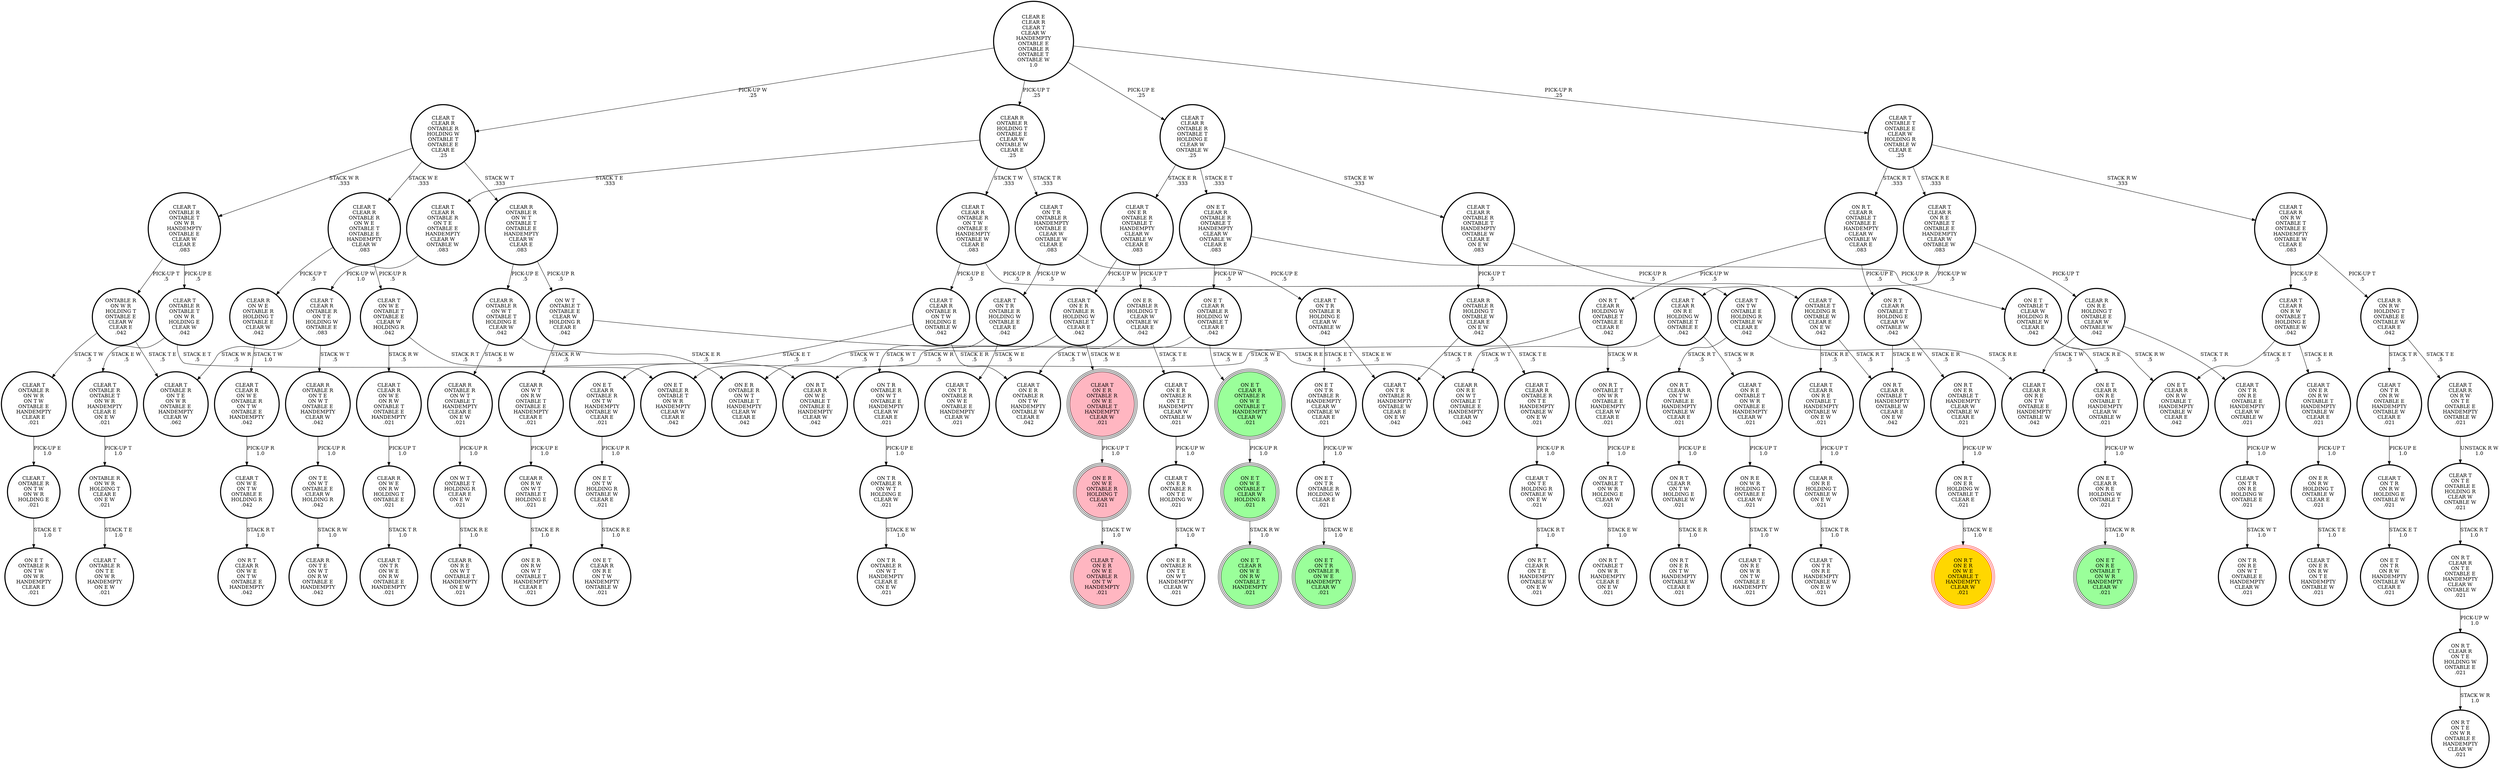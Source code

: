 digraph {
"CLEAR R\nON R E\nHOLDING T\nONTABLE E\nCLEAR W\nONTABLE W\n.042\n" -> "CLEAR T\nCLEAR R\nON R E\nON T W\nONTABLE E\nHANDEMPTY\nONTABLE W\n.042\n"[label="STACK T W\n.5\n"];
"CLEAR R\nON R E\nHOLDING T\nONTABLE E\nCLEAR W\nONTABLE W\n.042\n" -> "CLEAR T\nON T R\nON R E\nONTABLE E\nHANDEMPTY\nCLEAR W\nONTABLE W\n.021\n"[label="STACK T R\n.5\n"];
"ONTABLE R\nON W R\nHOLDING T\nCLEAR E\nON E W\n.021\n" -> "CLEAR T\nONTABLE R\nON T E\nON W R\nHANDEMPTY\nON E W\n.021\n"[label="STACK T E\n1.0\n"];
"ON E T\nON W E\nONTABLE T\nCLEAR W\nHOLDING R\n.021\n" -> "ON E T\nCLEAR R\nON W E\nON R W\nONTABLE T\nHANDEMPTY\n.021\n"[label="STACK R W\n1.0\n"];
"CLEAR T\nON E R\nON R W\nONTABLE T\nHANDEMPTY\nONTABLE W\nCLEAR E\n.021\n" -> "ON E R\nON R W\nHOLDING T\nONTABLE W\nCLEAR E\n.021\n"[label="PICK-UP T\n1.0\n"];
"ON R T\nCLEAR R\nON T W\nHOLDING E\nONTABLE W\n.021\n" -> "ON R T\nON E R\nON T W\nHANDEMPTY\nONTABLE W\nCLEAR E\n.021\n"[label="STACK E R\n1.0\n"];
"CLEAR T\nONTABLE R\nON T W\nON W R\nHOLDING E\n.021\n" -> "ON E T\nONTABLE R\nON T W\nON W R\nHANDEMPTY\nCLEAR E\n.021\n"[label="STACK E T\n1.0\n"];
"CLEAR T\nCLEAR R\nONTABLE R\nHOLDING W\nONTABLE T\nONTABLE E\nCLEAR E\n.25\n" -> "CLEAR R\nONTABLE R\nON W T\nONTABLE T\nONTABLE E\nHANDEMPTY\nCLEAR W\nCLEAR E\n.083\n"[label="STACK W T\n.333\n"];
"CLEAR T\nCLEAR R\nONTABLE R\nHOLDING W\nONTABLE T\nONTABLE E\nCLEAR E\n.25\n" -> "CLEAR T\nONTABLE R\nONTABLE T\nON W R\nHANDEMPTY\nONTABLE E\nCLEAR W\nCLEAR E\n.083\n"[label="STACK W R\n.333\n"];
"CLEAR T\nCLEAR R\nONTABLE R\nHOLDING W\nONTABLE T\nONTABLE E\nCLEAR E\n.25\n" -> "CLEAR T\nCLEAR R\nONTABLE R\nON W E\nONTABLE T\nONTABLE E\nHANDEMPTY\nCLEAR W\n.083\n"[label="STACK W E\n.333\n"];
"ON R T\nONTABLE T\nON W R\nONTABLE E\nHANDEMPTY\nCLEAR W\nCLEAR E\n.021\n" -> "ON R T\nONTABLE T\nON W R\nHOLDING E\nCLEAR W\n.021\n"[label="PICK-UP E\n1.0\n"];
"CLEAR T\nCLEAR R\nONTABLE R\nON T W\nONTABLE E\nHANDEMPTY\nONTABLE W\nCLEAR E\n.083\n" -> "CLEAR T\nON T W\nONTABLE E\nHOLDING R\nONTABLE W\nCLEAR E\n.042\n"[label="PICK-UP R\n.5\n"];
"CLEAR T\nCLEAR R\nONTABLE R\nON T W\nONTABLE E\nHANDEMPTY\nONTABLE W\nCLEAR E\n.083\n" -> "CLEAR T\nCLEAR R\nONTABLE R\nON T W\nHOLDING E\nONTABLE W\n.042\n"[label="PICK-UP E\n.5\n"];
"CLEAR T\nON E R\nONTABLE R\nON T E\nHANDEMPTY\nCLEAR W\nONTABLE W\n.021\n" -> "CLEAR T\nON E R\nONTABLE R\nON T E\nHOLDING W\n.021\n"[label="PICK-UP W\n1.0\n"];
"ON E T\nON T R\nONTABLE R\nHANDEMPTY\nCLEAR W\nONTABLE W\nCLEAR E\n.021\n" -> "ON E T\nON T R\nONTABLE R\nHOLDING W\nCLEAR E\n.021\n"[label="PICK-UP W\n1.0\n"];
"ON R E\nON W R\nHOLDING T\nONTABLE E\nCLEAR W\n.021\n" -> "CLEAR T\nON R E\nON W R\nON T W\nONTABLE E\nHANDEMPTY\n.021\n"[label="STACK T W\n1.0\n"];
"ON R T\nONTABLE T\nON W R\nHOLDING E\nCLEAR W\n.021\n" -> "ON R T\nONTABLE T\nON W R\nHANDEMPTY\nCLEAR E\nON E W\n.021\n"[label="STACK E W\n1.0\n"];
"ON R T\nCLEAR R\nONTABLE T\nONTABLE E\nHANDEMPTY\nCLEAR W\nONTABLE W\nCLEAR E\n.083\n" -> "ON R T\nCLEAR R\nONTABLE T\nHOLDING E\nCLEAR W\nONTABLE W\n.042\n"[label="PICK-UP E\n.5\n"];
"ON R T\nCLEAR R\nONTABLE T\nONTABLE E\nHANDEMPTY\nCLEAR W\nONTABLE W\nCLEAR E\n.083\n" -> "ON R T\nCLEAR R\nHOLDING W\nONTABLE T\nONTABLE E\nCLEAR E\n.042\n"[label="PICK-UP W\n.5\n"];
"ON R T\nCLEAR R\nON T W\nONTABLE E\nHANDEMPTY\nONTABLE W\nCLEAR E\n.021\n" -> "ON R T\nCLEAR R\nON T W\nHOLDING E\nONTABLE W\n.021\n"[label="PICK-UP E\n1.0\n"];
"ON R T\nCLEAR R\nONTABLE T\nHOLDING E\nCLEAR W\nONTABLE W\n.042\n" -> "ON R T\nON E R\nONTABLE T\nHANDEMPTY\nCLEAR W\nONTABLE W\nCLEAR E\n.021\n"[label="STACK E R\n.5\n"];
"ON R T\nCLEAR R\nONTABLE T\nHOLDING E\nCLEAR W\nONTABLE W\n.042\n" -> "ON R T\nCLEAR R\nONTABLE T\nHANDEMPTY\nONTABLE W\nCLEAR E\nON E W\n.042\n"[label="STACK E W\n.5\n"];
"ON T R\nONTABLE R\nON W T\nHOLDING E\nCLEAR W\n.021\n" -> "ON T R\nONTABLE R\nON W T\nHANDEMPTY\nCLEAR E\nON E W\n.021\n"[label="STACK E W\n1.0\n"];
"ON E T\nCLEAR R\nONTABLE R\nONTABLE T\nHANDEMPTY\nCLEAR W\nONTABLE W\nCLEAR E\n.083\n" -> "ON E T\nCLEAR R\nONTABLE R\nHOLDING W\nONTABLE T\nCLEAR E\n.042\n"[label="PICK-UP W\n.5\n"];
"ON E T\nCLEAR R\nONTABLE R\nONTABLE T\nHANDEMPTY\nCLEAR W\nONTABLE W\nCLEAR E\n.083\n" -> "ON E T\nONTABLE T\nCLEAR W\nHOLDING R\nONTABLE W\nCLEAR E\n.042\n"[label="PICK-UP R\n.5\n"];
"CLEAR R\nON W T\nON R W\nONTABLE T\nONTABLE E\nHANDEMPTY\nCLEAR E\n.021\n" -> "CLEAR R\nON R W\nON W T\nONTABLE T\nHOLDING E\n.021\n"[label="PICK-UP E\n1.0\n"];
"CLEAR T\nCLEAR R\nONTABLE R\nON T E\nONTABLE E\nHANDEMPTY\nCLEAR W\nONTABLE W\n.083\n" -> "CLEAR T\nCLEAR R\nONTABLE R\nON T E\nHOLDING W\nONTABLE E\n.083\n"[label="PICK-UP W\n1.0\n"];
"CLEAR R\nONTABLE R\nHOLDING T\nONTABLE E\nCLEAR W\nONTABLE W\nCLEAR E\n.25\n" -> "CLEAR T\nCLEAR R\nONTABLE R\nON T E\nONTABLE E\nHANDEMPTY\nCLEAR W\nONTABLE W\n.083\n"[label="STACK T E\n.333\n"];
"CLEAR R\nONTABLE R\nHOLDING T\nONTABLE E\nCLEAR W\nONTABLE W\nCLEAR E\n.25\n" -> "CLEAR T\nCLEAR R\nONTABLE R\nON T W\nONTABLE E\nHANDEMPTY\nONTABLE W\nCLEAR E\n.083\n"[label="STACK T W\n.333\n"];
"CLEAR R\nONTABLE R\nHOLDING T\nONTABLE E\nCLEAR W\nONTABLE W\nCLEAR E\n.25\n" -> "CLEAR T\nON T R\nONTABLE R\nHANDEMPTY\nONTABLE E\nCLEAR W\nONTABLE W\nCLEAR E\n.083\n"[label="STACK T R\n.333\n"];
"CLEAR T\nONTABLE R\nONTABLE T\nON W R\nHOLDING E\nCLEAR W\n.042\n" -> "CLEAR T\nONTABLE R\nONTABLE T\nON W R\nHANDEMPTY\nCLEAR E\nON E W\n.021\n"[label="STACK E W\n.5\n"];
"CLEAR T\nONTABLE R\nONTABLE T\nON W R\nHOLDING E\nCLEAR W\n.042\n" -> "ON E T\nONTABLE R\nONTABLE T\nON W R\nHANDEMPTY\nCLEAR W\nCLEAR E\n.042\n"[label="STACK E T\n.5\n"];
"ON R T\nCLEAR R\nHOLDING W\nONTABLE T\nONTABLE E\nCLEAR E\n.042\n" -> "ON R T\nCLEAR R\nON W E\nONTABLE T\nONTABLE E\nHANDEMPTY\nCLEAR W\n.042\n"[label="STACK W E\n.5\n"];
"ON R T\nCLEAR R\nHOLDING W\nONTABLE T\nONTABLE E\nCLEAR E\n.042\n" -> "ON R T\nONTABLE T\nON W R\nONTABLE E\nHANDEMPTY\nCLEAR W\nCLEAR E\n.021\n"[label="STACK W R\n.5\n"];
"CLEAR E\nCLEAR R\nCLEAR T\nCLEAR W\nHANDEMPTY\nONTABLE E\nONTABLE R\nONTABLE T\nONTABLE W\n1.0\n" -> "CLEAR T\nCLEAR R\nONTABLE R\nONTABLE T\nHOLDING E\nCLEAR W\nONTABLE W\n.25\n"[label="PICK-UP E\n.25\n"];
"CLEAR E\nCLEAR R\nCLEAR T\nCLEAR W\nHANDEMPTY\nONTABLE E\nONTABLE R\nONTABLE T\nONTABLE W\n1.0\n" -> "CLEAR R\nONTABLE R\nHOLDING T\nONTABLE E\nCLEAR W\nONTABLE W\nCLEAR E\n.25\n"[label="PICK-UP T\n.25\n"];
"CLEAR E\nCLEAR R\nCLEAR T\nCLEAR W\nHANDEMPTY\nONTABLE E\nONTABLE R\nONTABLE T\nONTABLE W\n1.0\n" -> "CLEAR T\nONTABLE T\nONTABLE E\nCLEAR W\nHOLDING R\nONTABLE W\nCLEAR E\n.25\n"[label="PICK-UP R\n.25\n"];
"CLEAR E\nCLEAR R\nCLEAR T\nCLEAR W\nHANDEMPTY\nONTABLE E\nONTABLE R\nONTABLE T\nONTABLE W\n1.0\n" -> "CLEAR T\nCLEAR R\nONTABLE R\nHOLDING W\nONTABLE T\nONTABLE E\nCLEAR E\n.25\n"[label="PICK-UP W\n.25\n"];
"CLEAR R\nON W E\nONTABLE R\nHOLDING T\nONTABLE E\nCLEAR W\n.042\n" -> "CLEAR T\nCLEAR R\nON W E\nONTABLE R\nON T W\nONTABLE E\nHANDEMPTY\n.042\n"[label="STACK T W\n1.0\n"];
"ON T R\nONTABLE R\nON W T\nONTABLE E\nHANDEMPTY\nCLEAR W\nCLEAR E\n.021\n" -> "ON T R\nONTABLE R\nON W T\nHOLDING E\nCLEAR W\n.021\n"[label="PICK-UP E\n1.0\n"];
"CLEAR T\nCLEAR R\nON R E\nHOLDING W\nONTABLE T\nONTABLE E\n.042\n" -> "CLEAR R\nON R E\nON W T\nONTABLE T\nONTABLE E\nHANDEMPTY\nCLEAR W\n.042\n"[label="STACK W T\n.5\n"];
"CLEAR T\nCLEAR R\nON R E\nHOLDING W\nONTABLE T\nONTABLE E\n.042\n" -> "CLEAR T\nON R E\nONTABLE T\nON W R\nONTABLE E\nHANDEMPTY\nCLEAR W\n.021\n"[label="STACK W R\n.5\n"];
"CLEAR T\nON T R\nON R W\nHOLDING E\nONTABLE W\n.021\n" -> "ON E T\nON T R\nON R W\nHANDEMPTY\nONTABLE W\nCLEAR E\n.021\n"[label="STACK E T\n1.0\n"];
"CLEAR T\nON T R\nON R E\nONTABLE E\nHANDEMPTY\nCLEAR W\nONTABLE W\n.021\n" -> "CLEAR T\nON T R\nON R E\nHOLDING W\nONTABLE E\n.021\n"[label="PICK-UP W\n1.0\n"];
"CLEAR T\nCLEAR R\nON R W\nONTABLE T\nONTABLE E\nHANDEMPTY\nONTABLE W\nCLEAR E\n.083\n" -> "CLEAR T\nCLEAR R\nON R W\nONTABLE T\nHOLDING E\nONTABLE W\n.042\n"[label="PICK-UP E\n.5\n"];
"CLEAR T\nCLEAR R\nON R W\nONTABLE T\nONTABLE E\nHANDEMPTY\nONTABLE W\nCLEAR E\n.083\n" -> "CLEAR R\nON R W\nHOLDING T\nONTABLE E\nONTABLE W\nCLEAR E\n.042\n"[label="PICK-UP T\n.5\n"];
"ON R T\nCLEAR R\nON T E\nONTABLE E\nHANDEMPTY\nCLEAR W\nONTABLE W\n.021\n" -> "ON R T\nCLEAR R\nON T E\nHOLDING W\nONTABLE E\n.021\n"[label="PICK-UP W\n1.0\n"];
"CLEAR T\nONTABLE T\nONTABLE E\nCLEAR W\nHOLDING R\nONTABLE W\nCLEAR E\n.25\n" -> "CLEAR T\nCLEAR R\nON R W\nONTABLE T\nONTABLE E\nHANDEMPTY\nONTABLE W\nCLEAR E\n.083\n"[label="STACK R W\n.333\n"];
"CLEAR T\nONTABLE T\nONTABLE E\nCLEAR W\nHOLDING R\nONTABLE W\nCLEAR E\n.25\n" -> "CLEAR T\nCLEAR R\nON R E\nONTABLE T\nONTABLE E\nHANDEMPTY\nCLEAR W\nONTABLE W\n.083\n"[label="STACK R E\n.333\n"];
"CLEAR T\nONTABLE T\nONTABLE E\nCLEAR W\nHOLDING R\nONTABLE W\nCLEAR E\n.25\n" -> "ON R T\nCLEAR R\nONTABLE T\nONTABLE E\nHANDEMPTY\nCLEAR W\nONTABLE W\nCLEAR E\n.083\n"[label="STACK R T\n.333\n"];
"ON E T\nCLEAR R\nONTABLE R\nON T W\nHANDEMPTY\nONTABLE W\nCLEAR E\n.021\n" -> "ON E T\nON T W\nHOLDING R\nONTABLE W\nCLEAR E\n.021\n"[label="PICK-UP R\n1.0\n"];
"ON E R\nON W E\nONTABLE R\nHOLDING T\nCLEAR W\n.021\n" -> "CLEAR T\nON E R\nON W E\nONTABLE R\nON T W\nHANDEMPTY\n.021\n"[label="STACK T W\n1.0\n"];
"ON W T\nONTABLE T\nONTABLE E\nCLEAR W\nHOLDING R\nCLEAR E\n.042\n" -> "CLEAR R\nON W T\nON R W\nONTABLE T\nONTABLE E\nHANDEMPTY\nCLEAR E\n.021\n"[label="STACK R W\n.5\n"];
"ON W T\nONTABLE T\nONTABLE E\nCLEAR W\nHOLDING R\nCLEAR E\n.042\n" -> "CLEAR R\nON R E\nON W T\nONTABLE T\nONTABLE E\nHANDEMPTY\nCLEAR W\n.042\n"[label="STACK R E\n.5\n"];
"CLEAR T\nON T R\nON R W\nONTABLE E\nHANDEMPTY\nONTABLE W\nCLEAR E\n.021\n" -> "CLEAR T\nON T R\nON R W\nHOLDING E\nONTABLE W\n.021\n"[label="PICK-UP E\n1.0\n"];
"CLEAR T\nCLEAR R\nON R W\nONTABLE T\nHOLDING E\nONTABLE W\n.042\n" -> "ON E T\nCLEAR R\nON R W\nONTABLE T\nHANDEMPTY\nONTABLE W\nCLEAR E\n.042\n"[label="STACK E T\n.5\n"];
"CLEAR T\nCLEAR R\nON R W\nONTABLE T\nHOLDING E\nONTABLE W\n.042\n" -> "CLEAR T\nON E R\nON R W\nONTABLE T\nHANDEMPTY\nONTABLE W\nCLEAR E\n.021\n"[label="STACK E R\n.5\n"];
"CLEAR T\nON T E\nHOLDING R\nONTABLE W\nON E W\n.021\n" -> "ON R T\nCLEAR R\nON T E\nHANDEMPTY\nONTABLE W\nON E W\n.021\n"[label="STACK R T\n1.0\n"];
"CLEAR T\nCLEAR R\nON W E\nON R W\nONTABLE T\nONTABLE E\nHANDEMPTY\n.021\n" -> "CLEAR R\nON W E\nON R W\nHOLDING T\nONTABLE E\n.021\n"[label="PICK-UP T\n1.0\n"];
"ON E T\nCLEAR R\nON R E\nHOLDING W\nONTABLE T\n.021\n" -> "ON E T\nON R E\nONTABLE T\nON W R\nHANDEMPTY\nCLEAR W\n.021\n"[label="STACK W R\n1.0\n"];
"CLEAR R\nON R W\nON W T\nONTABLE T\nHOLDING E\n.021\n" -> "ON E R\nON R W\nON W T\nONTABLE T\nHANDEMPTY\nCLEAR E\n.021\n"[label="STACK E R\n1.0\n"];
"CLEAR R\nON W E\nON R W\nHOLDING T\nONTABLE E\n.021\n" -> "CLEAR T\nON T R\nON W E\nON R W\nONTABLE E\nHANDEMPTY\n.021\n"[label="STACK T R\n1.0\n"];
"CLEAR T\nON T R\nONTABLE R\nHOLDING E\nCLEAR W\nONTABLE W\n.042\n" -> "ON E T\nON T R\nONTABLE R\nHANDEMPTY\nCLEAR W\nONTABLE W\nCLEAR E\n.021\n"[label="STACK E T\n.5\n"];
"CLEAR T\nON T R\nONTABLE R\nHOLDING E\nCLEAR W\nONTABLE W\n.042\n" -> "CLEAR T\nON T R\nONTABLE R\nHANDEMPTY\nONTABLE W\nCLEAR E\nON E W\n.042\n"[label="STACK E W\n.5\n"];
"ON E R\nON R W\nHOLDING T\nONTABLE W\nCLEAR E\n.021\n" -> "CLEAR T\nON E R\nON R W\nON T E\nHANDEMPTY\nONTABLE W\n.021\n"[label="STACK T E\n1.0\n"];
"CLEAR T\nON T R\nON R E\nHOLDING W\nONTABLE E\n.021\n" -> "ON T R\nON R E\nON W T\nONTABLE E\nHANDEMPTY\nCLEAR W\n.021\n"[label="STACK W T\n1.0\n"];
"CLEAR R\nON R W\nHOLDING T\nONTABLE E\nONTABLE W\nCLEAR E\n.042\n" -> "CLEAR T\nCLEAR R\nON R W\nON T E\nONTABLE E\nHANDEMPTY\nONTABLE W\n.021\n"[label="STACK T E\n.5\n"];
"CLEAR R\nON R W\nHOLDING T\nONTABLE E\nONTABLE W\nCLEAR E\n.042\n" -> "CLEAR T\nON T R\nON R W\nONTABLE E\nHANDEMPTY\nONTABLE W\nCLEAR E\n.021\n"[label="STACK T R\n.5\n"];
"ON E R\nONTABLE R\nHOLDING T\nCLEAR W\nONTABLE W\nCLEAR E\n.042\n" -> "CLEAR T\nON E R\nONTABLE R\nON T W\nHANDEMPTY\nONTABLE W\nCLEAR E\n.042\n"[label="STACK T W\n.5\n"];
"ON E R\nONTABLE R\nHOLDING T\nCLEAR W\nONTABLE W\nCLEAR E\n.042\n" -> "CLEAR T\nON E R\nONTABLE R\nON T E\nHANDEMPTY\nCLEAR W\nONTABLE W\n.021\n"[label="STACK T E\n.5\n"];
"ON R T\nON E R\nONTABLE T\nHANDEMPTY\nCLEAR W\nONTABLE W\nCLEAR E\n.021\n" -> "ON R T\nON E R\nHOLDING W\nONTABLE T\nCLEAR E\n.021\n"[label="PICK-UP W\n1.0\n"];
"CLEAR T\nON E R\nONTABLE R\nON T E\nHOLDING W\n.021\n" -> "ON E R\nONTABLE R\nON T E\nON W T\nHANDEMPTY\nCLEAR W\n.021\n"[label="STACK W T\n1.0\n"];
"ONTABLE R\nON W R\nHOLDING T\nONTABLE E\nCLEAR W\nCLEAR E\n.042\n" -> "CLEAR T\nONTABLE R\nON W R\nON T W\nONTABLE E\nHANDEMPTY\nCLEAR E\n.021\n"[label="STACK T W\n.5\n"];
"ONTABLE R\nON W R\nHOLDING T\nONTABLE E\nCLEAR W\nCLEAR E\n.042\n" -> "CLEAR T\nONTABLE R\nON T E\nON W R\nONTABLE E\nHANDEMPTY\nCLEAR W\n.062\n"[label="STACK T E\n.5\n"];
"CLEAR T\nCLEAR R\nONTABLE R\nON T E\nHOLDING W\nONTABLE E\n.083\n" -> "CLEAR T\nONTABLE R\nON T E\nON W R\nONTABLE E\nHANDEMPTY\nCLEAR W\n.062\n"[label="STACK W R\n.5\n"];
"CLEAR T\nCLEAR R\nONTABLE R\nON T E\nHOLDING W\nONTABLE E\n.083\n" -> "CLEAR R\nONTABLE R\nON T E\nON W T\nONTABLE E\nHANDEMPTY\nCLEAR W\n.042\n"[label="STACK W T\n.5\n"];
"CLEAR T\nON W E\nON T W\nONTABLE E\nHOLDING R\n.042\n" -> "ON R T\nCLEAR R\nON W E\nON T W\nONTABLE E\nHANDEMPTY\n.042\n"[label="STACK R T\n1.0\n"];
"CLEAR R\nON R E\nHOLDING T\nONTABLE W\nON E W\n.021\n" -> "CLEAR T\nON T R\nON R E\nHANDEMPTY\nONTABLE W\nON E W\n.021\n"[label="STACK T R\n1.0\n"];
"CLEAR T\nONTABLE R\nONTABLE T\nON W R\nHANDEMPTY\nONTABLE E\nCLEAR W\nCLEAR E\n.083\n" -> "CLEAR T\nONTABLE R\nONTABLE T\nON W R\nHOLDING E\nCLEAR W\n.042\n"[label="PICK-UP E\n.5\n"];
"CLEAR T\nONTABLE R\nONTABLE T\nON W R\nHANDEMPTY\nONTABLE E\nCLEAR W\nCLEAR E\n.083\n" -> "ONTABLE R\nON W R\nHOLDING T\nONTABLE E\nCLEAR W\nCLEAR E\n.042\n"[label="PICK-UP T\n.5\n"];
"CLEAR T\nON E R\nONTABLE R\nON W E\nONTABLE T\nHANDEMPTY\nCLEAR W\n.021\n" -> "ON E R\nON W E\nONTABLE R\nHOLDING T\nCLEAR W\n.021\n"[label="PICK-UP T\n1.0\n"];
"CLEAR T\nCLEAR R\nON R E\nONTABLE T\nHANDEMPTY\nONTABLE W\nON E W\n.021\n" -> "CLEAR R\nON R E\nHOLDING T\nONTABLE W\nON E W\n.021\n"[label="PICK-UP T\n1.0\n"];
"CLEAR T\nONTABLE R\nON W R\nON T W\nONTABLE E\nHANDEMPTY\nCLEAR E\n.021\n" -> "CLEAR T\nONTABLE R\nON T W\nON W R\nHOLDING E\n.021\n"[label="PICK-UP E\n1.0\n"];
"ON E T\nON T R\nONTABLE R\nHOLDING W\nCLEAR E\n.021\n" -> "ON E T\nON T R\nONTABLE R\nON W E\nHANDEMPTY\nCLEAR W\n.021\n"[label="STACK W E\n1.0\n"];
"CLEAR T\nCLEAR R\nONTABLE R\nON W E\nONTABLE T\nONTABLE E\nHANDEMPTY\nCLEAR W\n.083\n" -> "CLEAR R\nON W E\nONTABLE R\nHOLDING T\nONTABLE E\nCLEAR W\n.042\n"[label="PICK-UP T\n.5\n"];
"CLEAR T\nCLEAR R\nONTABLE R\nON W E\nONTABLE T\nONTABLE E\nHANDEMPTY\nCLEAR W\n.083\n" -> "CLEAR T\nON W E\nONTABLE T\nONTABLE E\nCLEAR W\nHOLDING R\n.042\n"[label="PICK-UP R\n.5\n"];
"CLEAR R\nONTABLE R\nON T E\nON W T\nONTABLE E\nHANDEMPTY\nCLEAR W\n.042\n" -> "ON T E\nON W T\nONTABLE E\nCLEAR W\nHOLDING R\n.042\n"[label="PICK-UP R\n1.0\n"];
"CLEAR T\nONTABLE T\nHOLDING R\nONTABLE W\nCLEAR E\nON E W\n.042\n" -> "ON R T\nCLEAR R\nONTABLE T\nHANDEMPTY\nONTABLE W\nCLEAR E\nON E W\n.042\n"[label="STACK R T\n.5\n"];
"CLEAR T\nONTABLE T\nHOLDING R\nONTABLE W\nCLEAR E\nON E W\n.042\n" -> "CLEAR T\nCLEAR R\nON R E\nONTABLE T\nHANDEMPTY\nONTABLE W\nON E W\n.021\n"[label="STACK R E\n.5\n"];
"CLEAR R\nONTABLE R\nON W T\nONTABLE T\nONTABLE E\nHANDEMPTY\nCLEAR W\nCLEAR E\n.083\n" -> "ON W T\nONTABLE T\nONTABLE E\nCLEAR W\nHOLDING R\nCLEAR E\n.042\n"[label="PICK-UP R\n.5\n"];
"CLEAR R\nONTABLE R\nON W T\nONTABLE T\nONTABLE E\nHANDEMPTY\nCLEAR W\nCLEAR E\n.083\n" -> "CLEAR R\nONTABLE R\nON W T\nONTABLE T\nHOLDING E\nCLEAR W\n.042\n"[label="PICK-UP E\n.5\n"];
"ON E T\nCLEAR R\nONTABLE R\nHOLDING W\nONTABLE T\nCLEAR E\n.042\n" -> "ON E T\nONTABLE R\nONTABLE T\nON W R\nHANDEMPTY\nCLEAR W\nCLEAR E\n.042\n"[label="STACK W R\n.5\n"];
"ON E T\nCLEAR R\nONTABLE R\nHOLDING W\nONTABLE T\nCLEAR E\n.042\n" -> "ON E T\nCLEAR R\nONTABLE R\nON W E\nONTABLE T\nHANDEMPTY\nCLEAR W\n.021\n"[label="STACK W E\n.5\n"];
"CLEAR T\nON T R\nONTABLE R\nHANDEMPTY\nONTABLE E\nCLEAR W\nONTABLE W\nCLEAR E\n.083\n" -> "CLEAR T\nON T R\nONTABLE R\nHOLDING W\nONTABLE E\nCLEAR E\n.042\n"[label="PICK-UP W\n.5\n"];
"CLEAR T\nON T R\nONTABLE R\nHANDEMPTY\nONTABLE E\nCLEAR W\nONTABLE W\nCLEAR E\n.083\n" -> "CLEAR T\nON T R\nONTABLE R\nHOLDING E\nCLEAR W\nONTABLE W\n.042\n"[label="PICK-UP E\n.5\n"];
"ON E T\nCLEAR R\nONTABLE R\nON W E\nONTABLE T\nHANDEMPTY\nCLEAR W\n.021\n" -> "ON E T\nON W E\nONTABLE T\nCLEAR W\nHOLDING R\n.021\n"[label="PICK-UP R\n1.0\n"];
"CLEAR T\nON T E\nONTABLE E\nHOLDING R\nCLEAR W\nONTABLE W\n.021\n" -> "ON R T\nCLEAR R\nON T E\nONTABLE E\nHANDEMPTY\nCLEAR W\nONTABLE W\n.021\n"[label="STACK R T\n1.0\n"];
"CLEAR T\nON R E\nONTABLE T\nON W R\nONTABLE E\nHANDEMPTY\nCLEAR W\n.021\n" -> "ON R E\nON W R\nHOLDING T\nONTABLE E\nCLEAR W\n.021\n"[label="PICK-UP T\n1.0\n"];
"ON R T\nCLEAR R\nON T E\nHOLDING W\nONTABLE E\n.021\n" -> "ON R T\nON T E\nON W R\nONTABLE E\nHANDEMPTY\nCLEAR W\n.021\n"[label="STACK W R\n1.0\n"];
"CLEAR R\nONTABLE R\nON W T\nONTABLE T\nHANDEMPTY\nCLEAR E\nON E W\n.021\n" -> "ON W T\nONTABLE T\nHOLDING R\nCLEAR E\nON E W\n.021\n"[label="PICK-UP R\n1.0\n"];
"CLEAR T\nON E R\nONTABLE R\nONTABLE T\nHANDEMPTY\nCLEAR W\nONTABLE W\nCLEAR E\n.083\n" -> "ON E R\nONTABLE R\nHOLDING T\nCLEAR W\nONTABLE W\nCLEAR E\n.042\n"[label="PICK-UP T\n.5\n"];
"CLEAR T\nON E R\nONTABLE R\nONTABLE T\nHANDEMPTY\nCLEAR W\nONTABLE W\nCLEAR E\n.083\n" -> "CLEAR T\nON E R\nONTABLE R\nHOLDING W\nONTABLE T\nCLEAR E\n.042\n"[label="PICK-UP W\n.5\n"];
"ON W T\nONTABLE T\nHOLDING R\nCLEAR E\nON E W\n.021\n" -> "CLEAR R\nON R E\nON W T\nONTABLE T\nHANDEMPTY\nON E W\n.021\n"[label="STACK R E\n1.0\n"];
"CLEAR T\nCLEAR R\nONTABLE R\nON T E\nHANDEMPTY\nONTABLE W\nON E W\n.021\n" -> "CLEAR T\nON T E\nHOLDING R\nONTABLE W\nON E W\n.021\n"[label="PICK-UP R\n1.0\n"];
"ON E T\nON T W\nHOLDING R\nONTABLE W\nCLEAR E\n.021\n" -> "ON E T\nCLEAR R\nON R E\nON T W\nHANDEMPTY\nONTABLE W\n.021\n"[label="STACK R E\n1.0\n"];
"ON E T\nCLEAR R\nON R E\nONTABLE T\nHANDEMPTY\nCLEAR W\nONTABLE W\n.021\n" -> "ON E T\nCLEAR R\nON R E\nHOLDING W\nONTABLE T\n.021\n"[label="PICK-UP W\n1.0\n"];
"CLEAR R\nONTABLE R\nON W T\nONTABLE T\nHOLDING E\nCLEAR W\n.042\n" -> "CLEAR R\nONTABLE R\nON W T\nONTABLE T\nHANDEMPTY\nCLEAR E\nON E W\n.021\n"[label="STACK E W\n.5\n"];
"CLEAR R\nONTABLE R\nON W T\nONTABLE T\nHOLDING E\nCLEAR W\n.042\n" -> "ON E R\nONTABLE R\nON W T\nONTABLE T\nHANDEMPTY\nCLEAR W\nCLEAR E\n.042\n"[label="STACK E R\n.5\n"];
"CLEAR T\nCLEAR R\nONTABLE R\nON T W\nHOLDING E\nONTABLE W\n.042\n" -> "ON E T\nCLEAR R\nONTABLE R\nON T W\nHANDEMPTY\nONTABLE W\nCLEAR E\n.021\n"[label="STACK E T\n.5\n"];
"CLEAR T\nCLEAR R\nONTABLE R\nON T W\nHOLDING E\nONTABLE W\n.042\n" -> "CLEAR T\nON E R\nONTABLE R\nON T W\nHANDEMPTY\nONTABLE W\nCLEAR E\n.042\n"[label="STACK E R\n.5\n"];
"ON E T\nONTABLE T\nCLEAR W\nHOLDING R\nONTABLE W\nCLEAR E\n.042\n" -> "ON E T\nCLEAR R\nON R E\nONTABLE T\nHANDEMPTY\nCLEAR W\nONTABLE W\n.021\n"[label="STACK R E\n.5\n"];
"ON E T\nONTABLE T\nCLEAR W\nHOLDING R\nONTABLE W\nCLEAR E\n.042\n" -> "ON E T\nCLEAR R\nON R W\nONTABLE T\nHANDEMPTY\nONTABLE W\nCLEAR E\n.042\n"[label="STACK R W\n.5\n"];
"CLEAR R\nONTABLE R\nHOLDING T\nONTABLE W\nCLEAR E\nON E W\n.042\n" -> "CLEAR T\nCLEAR R\nONTABLE R\nON T E\nHANDEMPTY\nONTABLE W\nON E W\n.021\n"[label="STACK T E\n.5\n"];
"CLEAR R\nONTABLE R\nHOLDING T\nONTABLE W\nCLEAR E\nON E W\n.042\n" -> "CLEAR T\nON T R\nONTABLE R\nHANDEMPTY\nONTABLE W\nCLEAR E\nON E W\n.042\n"[label="STACK T R\n.5\n"];
"CLEAR T\nCLEAR R\nON W E\nONTABLE R\nON T W\nONTABLE E\nHANDEMPTY\n.042\n" -> "CLEAR T\nON W E\nON T W\nONTABLE E\nHOLDING R\n.042\n"[label="PICK-UP R\n1.0\n"];
"CLEAR T\nCLEAR R\nONTABLE R\nONTABLE T\nHOLDING E\nCLEAR W\nONTABLE W\n.25\n" -> "CLEAR T\nON E R\nONTABLE R\nONTABLE T\nHANDEMPTY\nCLEAR W\nONTABLE W\nCLEAR E\n.083\n"[label="STACK E R\n.333\n"];
"CLEAR T\nCLEAR R\nONTABLE R\nONTABLE T\nHOLDING E\nCLEAR W\nONTABLE W\n.25\n" -> "ON E T\nCLEAR R\nONTABLE R\nONTABLE T\nHANDEMPTY\nCLEAR W\nONTABLE W\nCLEAR E\n.083\n"[label="STACK E T\n.333\n"];
"CLEAR T\nCLEAR R\nONTABLE R\nONTABLE T\nHOLDING E\nCLEAR W\nONTABLE W\n.25\n" -> "CLEAR T\nCLEAR R\nONTABLE R\nONTABLE T\nHANDEMPTY\nONTABLE W\nCLEAR E\nON E W\n.083\n"[label="STACK E W\n.333\n"];
"CLEAR T\nON T W\nONTABLE E\nHOLDING R\nONTABLE W\nCLEAR E\n.042\n" -> "ON R T\nCLEAR R\nON T W\nONTABLE E\nHANDEMPTY\nONTABLE W\nCLEAR E\n.021\n"[label="STACK R T\n.5\n"];
"CLEAR T\nON T W\nONTABLE E\nHOLDING R\nONTABLE W\nCLEAR E\n.042\n" -> "CLEAR T\nCLEAR R\nON R E\nON T W\nONTABLE E\nHANDEMPTY\nONTABLE W\n.042\n"[label="STACK R E\n.5\n"];
"CLEAR T\nON T R\nONTABLE R\nHOLDING W\nONTABLE E\nCLEAR E\n.042\n" -> "ON T R\nONTABLE R\nON W T\nONTABLE E\nHANDEMPTY\nCLEAR W\nCLEAR E\n.021\n"[label="STACK W T\n.5\n"];
"CLEAR T\nON T R\nONTABLE R\nHOLDING W\nONTABLE E\nCLEAR E\n.042\n" -> "CLEAR T\nON T R\nONTABLE R\nON W E\nONTABLE E\nHANDEMPTY\nCLEAR W\n.021\n"[label="STACK W E\n.5\n"];
"ON T E\nON W T\nONTABLE E\nCLEAR W\nHOLDING R\n.042\n" -> "CLEAR R\nON T E\nON W T\nON R W\nONTABLE E\nHANDEMPTY\n.042\n"[label="STACK R W\n1.0\n"];
"CLEAR T\nON E R\nONTABLE R\nHOLDING W\nONTABLE T\nCLEAR E\n.042\n" -> "CLEAR T\nON E R\nONTABLE R\nON W E\nONTABLE T\nHANDEMPTY\nCLEAR W\n.021\n"[label="STACK W E\n.5\n"];
"CLEAR T\nON E R\nONTABLE R\nHOLDING W\nONTABLE T\nCLEAR E\n.042\n" -> "ON E R\nONTABLE R\nON W T\nONTABLE T\nHANDEMPTY\nCLEAR W\nCLEAR E\n.042\n"[label="STACK W T\n.5\n"];
"ON R T\nON E R\nHOLDING W\nONTABLE T\nCLEAR E\n.021\n" -> "ON R T\nON E R\nON W E\nONTABLE T\nHANDEMPTY\nCLEAR W\n.021\n"[label="STACK W E\n1.0\n"];
"CLEAR T\nCLEAR R\nON R E\nONTABLE T\nONTABLE E\nHANDEMPTY\nCLEAR W\nONTABLE W\n.083\n" -> "CLEAR T\nCLEAR R\nON R E\nHOLDING W\nONTABLE T\nONTABLE E\n.042\n"[label="PICK-UP W\n.5\n"];
"CLEAR T\nCLEAR R\nON R E\nONTABLE T\nONTABLE E\nHANDEMPTY\nCLEAR W\nONTABLE W\n.083\n" -> "CLEAR R\nON R E\nHOLDING T\nONTABLE E\nCLEAR W\nONTABLE W\n.042\n"[label="PICK-UP T\n.5\n"];
"CLEAR T\nCLEAR R\nON R W\nON T E\nONTABLE E\nHANDEMPTY\nONTABLE W\n.021\n" -> "CLEAR T\nON T E\nONTABLE E\nHOLDING R\nCLEAR W\nONTABLE W\n.021\n"[label="UNSTACK R W\n1.0\n"];
"CLEAR T\nCLEAR R\nONTABLE R\nONTABLE T\nHANDEMPTY\nONTABLE W\nCLEAR E\nON E W\n.083\n" -> "CLEAR R\nONTABLE R\nHOLDING T\nONTABLE W\nCLEAR E\nON E W\n.042\n"[label="PICK-UP T\n.5\n"];
"CLEAR T\nCLEAR R\nONTABLE R\nONTABLE T\nHANDEMPTY\nONTABLE W\nCLEAR E\nON E W\n.083\n" -> "CLEAR T\nONTABLE T\nHOLDING R\nONTABLE W\nCLEAR E\nON E W\n.042\n"[label="PICK-UP R\n.5\n"];
"CLEAR T\nONTABLE R\nONTABLE T\nON W R\nHANDEMPTY\nCLEAR E\nON E W\n.021\n" -> "ONTABLE R\nON W R\nHOLDING T\nCLEAR E\nON E W\n.021\n"[label="PICK-UP T\n1.0\n"];
"CLEAR T\nON W E\nONTABLE T\nONTABLE E\nCLEAR W\nHOLDING R\n.042\n" -> "CLEAR T\nCLEAR R\nON W E\nON R W\nONTABLE T\nONTABLE E\nHANDEMPTY\n.021\n"[label="STACK R W\n.5\n"];
"CLEAR T\nON W E\nONTABLE T\nONTABLE E\nCLEAR W\nHOLDING R\n.042\n" -> "ON R T\nCLEAR R\nON W E\nONTABLE T\nONTABLE E\nHANDEMPTY\nCLEAR W\n.042\n"[label="STACK R T\n.5\n"];
"ON E T\nONTABLE R\nON T W\nON W R\nHANDEMPTY\nCLEAR E\n.021\n" [shape=circle, penwidth=3];
"CLEAR T\nON E R\nON R W\nON T E\nHANDEMPTY\nONTABLE W\n.021\n" [shape=circle, penwidth=3];
"ON E R\nONTABLE R\nON T E\nON W T\nHANDEMPTY\nCLEAR W\n.021\n" [shape=circle, penwidth=3];
"ON R T\nCLEAR R\nON W E\nON T W\nONTABLE E\nHANDEMPTY\n.042\n" [shape=circle, penwidth=3];
"CLEAR T\nON E R\nONTABLE R\nON T W\nHANDEMPTY\nONTABLE W\nCLEAR E\n.042\n" [shape=circle, penwidth=3];
"ON E T\nON T R\nON R W\nHANDEMPTY\nONTABLE W\nCLEAR E\n.021\n" [shape=circle, penwidth=3];
"CLEAR R\nON R E\nON W T\nONTABLE T\nONTABLE E\nHANDEMPTY\nCLEAR W\n.042\n" [shape=circle, penwidth=3];
"CLEAR T\nON T R\nONTABLE R\nON W E\nONTABLE E\nHANDEMPTY\nCLEAR W\n.021\n" [shape=circle, penwidth=3];
"ON R T\nON T E\nON W R\nONTABLE E\nHANDEMPTY\nCLEAR W\n.021\n" [shape=circle, penwidth=3];
"ON T R\nON R E\nON W T\nONTABLE E\nHANDEMPTY\nCLEAR W\n.021\n" [shape=circle, penwidth=3];
"CLEAR R\nON R E\nON W T\nONTABLE T\nHANDEMPTY\nON E W\n.021\n" [shape=circle, penwidth=3];
"CLEAR T\nON R E\nON W R\nON T W\nONTABLE E\nHANDEMPTY\n.021\n" [shape=circle, penwidth=3];
"ON E R\nON R W\nON W T\nONTABLE T\nHANDEMPTY\nCLEAR E\n.021\n" [shape=circle, penwidth=3];
"CLEAR T\nON T R\nONTABLE R\nHANDEMPTY\nONTABLE W\nCLEAR E\nON E W\n.042\n" [shape=circle, penwidth=3];
"CLEAR T\nON E R\nON W E\nONTABLE R\nON T W\nHANDEMPTY\n.021\n" [shape=circle, style=filled, fillcolor=lightpink, peripheries=3];
"ON E T\nON T R\nONTABLE R\nON W E\nHANDEMPTY\nCLEAR W\n.021\n" [shape=circle, style=filled, fillcolor=palegreen1, peripheries=3];
"CLEAR T\nONTABLE R\nON T E\nON W R\nONTABLE E\nHANDEMPTY\nCLEAR W\n.062\n" [shape=circle, penwidth=3];
"ON E T\nON R E\nONTABLE T\nON W R\nHANDEMPTY\nCLEAR W\n.021\n" [shape=circle, style=filled, fillcolor=palegreen1, peripheries=3];
"CLEAR R\nON T E\nON W T\nON R W\nONTABLE E\nHANDEMPTY\n.042\n" [shape=circle, penwidth=3];
"ON R T\nONTABLE T\nON W R\nHANDEMPTY\nCLEAR E\nON E W\n.021\n" [shape=circle, penwidth=3];
"CLEAR T\nON T R\nON W E\nON R W\nONTABLE E\nHANDEMPTY\n.021\n" [shape=circle, penwidth=3];
"ON R T\nCLEAR R\nON W E\nONTABLE T\nONTABLE E\nHANDEMPTY\nCLEAR W\n.042\n" [shape=circle, penwidth=3];
"ON R T\nON E R\nON T W\nHANDEMPTY\nONTABLE W\nCLEAR E\n.021\n" [shape=circle, penwidth=3];
"ON E T\nCLEAR R\nON R E\nON T W\nHANDEMPTY\nONTABLE W\n.021\n" [shape=circle, penwidth=3];
"CLEAR T\nCLEAR R\nON R E\nON T W\nONTABLE E\nHANDEMPTY\nONTABLE W\n.042\n" [shape=circle, penwidth=3];
"ON T R\nONTABLE R\nON W T\nHANDEMPTY\nCLEAR E\nON E W\n.021\n" [shape=circle, penwidth=3];
"ON E T\nCLEAR R\nON R W\nONTABLE T\nHANDEMPTY\nONTABLE W\nCLEAR E\n.042\n" [shape=circle, penwidth=3];
"ON R T\nCLEAR R\nONTABLE T\nHANDEMPTY\nONTABLE W\nCLEAR E\nON E W\n.042\n" [shape=circle, penwidth=3];
"ON R T\nON E R\nON W E\nONTABLE T\nHANDEMPTY\nCLEAR W\n.021\n" [shape=circle, style=filled color=red, fillcolor=gold, peripheries=3];
"ON R T\nCLEAR R\nON T E\nHANDEMPTY\nONTABLE W\nON E W\n.021\n" [shape=circle, penwidth=3];
"ON E R\nONTABLE R\nON W T\nONTABLE T\nHANDEMPTY\nCLEAR W\nCLEAR E\n.042\n" [shape=circle, penwidth=3];
"ON E T\nONTABLE R\nONTABLE T\nON W R\nHANDEMPTY\nCLEAR W\nCLEAR E\n.042\n" [shape=circle, penwidth=3];
"ON E T\nCLEAR R\nON W E\nON R W\nONTABLE T\nHANDEMPTY\n.021\n" [shape=circle, style=filled, fillcolor=palegreen1, peripheries=3];
"CLEAR T\nON T R\nON R E\nHANDEMPTY\nONTABLE W\nON E W\n.021\n" [shape=circle, penwidth=3];
"CLEAR T\nONTABLE R\nON T E\nON W R\nHANDEMPTY\nON E W\n.021\n" [shape=circle, penwidth=3];
"CLEAR T\nONTABLE R\nON T W\nON W R\nHOLDING E\n.021\n" [shape=circle, penwidth=3];
"ON E T\nONTABLE R\nON T W\nON W R\nHANDEMPTY\nCLEAR E\n.021\n" [shape=circle, penwidth=3];
"CLEAR T\nON E R\nONTABLE R\nON T E\nHANDEMPTY\nCLEAR W\nONTABLE W\n.021\n" [shape=circle, penwidth=3];
"ON T R\nONTABLE R\nON W T\nONTABLE E\nHANDEMPTY\nCLEAR W\nCLEAR E\n.021\n" [shape=circle, penwidth=3];
"CLEAR T\nON E R\nON R W\nON T E\nHANDEMPTY\nONTABLE W\n.021\n" [shape=circle, penwidth=3];
"ON E R\nONTABLE R\nON T E\nON W T\nHANDEMPTY\nCLEAR W\n.021\n" [shape=circle, penwidth=3];
"CLEAR T\nONTABLE R\nONTABLE T\nON W R\nHOLDING E\nCLEAR W\n.042\n" [shape=circle, penwidth=3];
"CLEAR T\nON E R\nONTABLE R\nON T E\nHOLDING W\n.021\n" [shape=circle, penwidth=3];
"ON R T\nCLEAR R\nONTABLE T\nONTABLE E\nHANDEMPTY\nCLEAR W\nONTABLE W\nCLEAR E\n.083\n" [shape=circle, penwidth=3];
"CLEAR R\nONTABLE R\nON W T\nONTABLE T\nONTABLE E\nHANDEMPTY\nCLEAR W\nCLEAR E\n.083\n" [shape=circle, penwidth=3];
"CLEAR T\nCLEAR R\nONTABLE R\nON T E\nHOLDING W\nONTABLE E\n.083\n" [shape=circle, penwidth=3];
"ON T E\nON W T\nONTABLE E\nCLEAR W\nHOLDING R\n.042\n" [shape=circle, penwidth=3];
"ON E T\nCLEAR R\nON R E\nHOLDING W\nONTABLE T\n.021\n" [shape=circle, penwidth=3];
"CLEAR T\nON T R\nON R E\nHOLDING W\nONTABLE E\n.021\n" [shape=circle, penwidth=3];
"CLEAR E\nCLEAR R\nCLEAR T\nCLEAR W\nHANDEMPTY\nONTABLE E\nONTABLE R\nONTABLE T\nONTABLE W\n1.0\n" [shape=circle, penwidth=3];
"ON R T\nCLEAR R\nON W E\nON T W\nONTABLE E\nHANDEMPTY\n.042\n" [shape=circle, penwidth=3];
"CLEAR T\nONTABLE T\nONTABLE E\nCLEAR W\nHOLDING R\nONTABLE W\nCLEAR E\n.25\n" [shape=circle, penwidth=3];
"CLEAR T\nCLEAR R\nONTABLE R\nON T E\nONTABLE E\nHANDEMPTY\nCLEAR W\nONTABLE W\n.083\n" [shape=circle, penwidth=3];
"CLEAR T\nCLEAR R\nON R E\nONTABLE T\nONTABLE E\nHANDEMPTY\nCLEAR W\nONTABLE W\n.083\n" [shape=circle, penwidth=3];
"CLEAR T\nON T R\nONTABLE R\nHOLDING W\nONTABLE E\nCLEAR E\n.042\n" [shape=circle, penwidth=3];
"CLEAR T\nON E R\nONTABLE R\nON T W\nHANDEMPTY\nONTABLE W\nCLEAR E\n.042\n" [shape=circle, penwidth=3];
"ON E T\nON T R\nON R W\nHANDEMPTY\nONTABLE W\nCLEAR E\n.021\n" [shape=circle, penwidth=3];
"CLEAR T\nCLEAR R\nONTABLE R\nON W E\nONTABLE T\nONTABLE E\nHANDEMPTY\nCLEAR W\n.083\n" [shape=circle, penwidth=3];
"CLEAR R\nON R E\nON W T\nONTABLE T\nONTABLE E\nHANDEMPTY\nCLEAR W\n.042\n" [shape=circle, penwidth=3];
"CLEAR T\nON T R\nON R W\nHOLDING E\nONTABLE W\n.021\n" [shape=circle, penwidth=3];
"CLEAR T\nON T R\nONTABLE R\nON W E\nONTABLE E\nHANDEMPTY\nCLEAR W\n.021\n" [shape=circle, penwidth=3];
"CLEAR T\nCLEAR R\nON W E\nON R W\nONTABLE T\nONTABLE E\nHANDEMPTY\n.021\n" [shape=circle, penwidth=3];
"CLEAR T\nCLEAR R\nONTABLE R\nON T W\nHOLDING E\nONTABLE W\n.042\n" [shape=circle, penwidth=3];
"CLEAR R\nON R E\nHOLDING T\nONTABLE E\nCLEAR W\nONTABLE W\n.042\n" [shape=circle, penwidth=3];
"CLEAR T\nON T R\nON R E\nONTABLE E\nHANDEMPTY\nCLEAR W\nONTABLE W\n.021\n" [shape=circle, penwidth=3];
"CLEAR T\nCLEAR R\nONTABLE R\nON T W\nONTABLE E\nHANDEMPTY\nONTABLE W\nCLEAR E\n.083\n" [shape=circle, penwidth=3];
"ON E T\nON T W\nHOLDING R\nONTABLE W\nCLEAR E\n.021\n" [shape=circle, penwidth=3];
"CLEAR T\nCLEAR R\nON R W\nONTABLE T\nONTABLE E\nHANDEMPTY\nONTABLE W\nCLEAR E\n.083\n" [shape=circle, penwidth=3];
"ON R T\nON T E\nON W R\nONTABLE E\nHANDEMPTY\nCLEAR W\n.021\n" [shape=circle, penwidth=3];
"ON E T\nON W E\nONTABLE T\nCLEAR W\nHOLDING R\n.021\n" [shape=circle, style=filled, fillcolor=palegreen1, peripheries=3];
"CLEAR R\nONTABLE R\nON W T\nONTABLE T\nHOLDING E\nCLEAR W\n.042\n" [shape=circle, penwidth=3];
"ON E R\nON W E\nONTABLE R\nHOLDING T\nCLEAR W\n.021\n" [shape=circle, style=filled, fillcolor=lightpink, peripheries=3];
"CLEAR R\nONTABLE R\nHOLDING T\nONTABLE E\nCLEAR W\nONTABLE W\nCLEAR E\n.25\n" [shape=circle, penwidth=3];
"CLEAR T\nONTABLE R\nONTABLE T\nON W R\nHANDEMPTY\nONTABLE E\nCLEAR W\nCLEAR E\n.083\n" [shape=circle, penwidth=3];
"ON T R\nON R E\nON W T\nONTABLE E\nHANDEMPTY\nCLEAR W\n.021\n" [shape=circle, penwidth=3];
"CLEAR T\nON R E\nONTABLE T\nON W R\nONTABLE E\nHANDEMPTY\nCLEAR W\n.021\n" [shape=circle, penwidth=3];
"CLEAR T\nON T E\nONTABLE E\nHOLDING R\nCLEAR W\nONTABLE W\n.021\n" [shape=circle, penwidth=3];
"CLEAR R\nON W E\nON R W\nHOLDING T\nONTABLE E\n.021\n" [shape=circle, penwidth=3];
"CLEAR R\nON W E\nONTABLE R\nHOLDING T\nONTABLE E\nCLEAR W\n.042\n" [shape=circle, penwidth=3];
"CLEAR R\nON R E\nON W T\nONTABLE T\nHANDEMPTY\nON E W\n.021\n" [shape=circle, penwidth=3];
"CLEAR R\nON R W\nON W T\nONTABLE T\nHOLDING E\n.021\n" [shape=circle, penwidth=3];
"ONTABLE R\nON W R\nHOLDING T\nONTABLE E\nCLEAR W\nCLEAR E\n.042\n" [shape=circle, penwidth=3];
"CLEAR T\nON R E\nON W R\nON T W\nONTABLE E\nHANDEMPTY\n.021\n" [shape=circle, penwidth=3];
"ON W T\nONTABLE T\nONTABLE E\nCLEAR W\nHOLDING R\nCLEAR E\n.042\n" [shape=circle, penwidth=3];
"ON E R\nON R W\nON W T\nONTABLE T\nHANDEMPTY\nCLEAR E\n.021\n" [shape=circle, penwidth=3];
"CLEAR R\nONTABLE R\nHOLDING T\nONTABLE W\nCLEAR E\nON E W\n.042\n" [shape=circle, penwidth=3];
"ON E R\nON R W\nHOLDING T\nONTABLE W\nCLEAR E\n.021\n" [shape=circle, penwidth=3];
"CLEAR T\nCLEAR R\nON R W\nON T E\nONTABLE E\nHANDEMPTY\nONTABLE W\n.021\n" [shape=circle, penwidth=3];
"CLEAR T\nON E R\nONTABLE R\nHOLDING W\nONTABLE T\nCLEAR E\n.042\n" [shape=circle, penwidth=3];
"CLEAR T\nCLEAR R\nON R E\nONTABLE T\nHANDEMPTY\nONTABLE W\nON E W\n.021\n" [shape=circle, penwidth=3];
"CLEAR R\nONTABLE R\nON W T\nONTABLE T\nHANDEMPTY\nCLEAR E\nON E W\n.021\n" [shape=circle, penwidth=3];
"CLEAR T\nCLEAR R\nON R E\nHOLDING W\nONTABLE T\nONTABLE E\n.042\n" [shape=circle, penwidth=3];
"CLEAR T\nON T R\nONTABLE R\nHANDEMPTY\nONTABLE W\nCLEAR E\nON E W\n.042\n" [shape=circle, penwidth=3];
"CLEAR T\nON E R\nON W E\nONTABLE R\nON T W\nHANDEMPTY\n.021\n" [shape=circle, style=filled, fillcolor=lightpink, peripheries=3];
"ON E T\nON T R\nONTABLE R\nON W E\nHANDEMPTY\nCLEAR W\n.021\n" [shape=circle, style=filled, fillcolor=palegreen1, peripheries=3];
"CLEAR T\nONTABLE R\nON W R\nON T W\nONTABLE E\nHANDEMPTY\nCLEAR E\n.021\n" [shape=circle, penwidth=3];
"CLEAR T\nONTABLE R\nON T E\nON W R\nONTABLE E\nHANDEMPTY\nCLEAR W\n.062\n" [shape=circle, penwidth=3];
"CLEAR T\nCLEAR R\nONTABLE R\nONTABLE T\nHANDEMPTY\nONTABLE W\nCLEAR E\nON E W\n.083\n" [shape=circle, penwidth=3];
"CLEAR R\nON R W\nHOLDING T\nONTABLE E\nONTABLE W\nCLEAR E\n.042\n" [shape=circle, penwidth=3];
"ON E T\nCLEAR R\nONTABLE R\nON W E\nONTABLE T\nHANDEMPTY\nCLEAR W\n.021\n" [shape=circle, style=filled, fillcolor=palegreen1, peripheries=3];
"ON E T\nON T R\nONTABLE R\nHOLDING W\nCLEAR E\n.021\n" [shape=circle, penwidth=3];
"CLEAR T\nON W E\nON T W\nONTABLE E\nHOLDING R\n.042\n" [shape=circle, penwidth=3];
"ON E T\nON R E\nONTABLE T\nON W R\nHANDEMPTY\nCLEAR W\n.021\n" [shape=circle, style=filled, fillcolor=palegreen1, peripheries=3];
"CLEAR T\nON W E\nONTABLE T\nONTABLE E\nCLEAR W\nHOLDING R\n.042\n" [shape=circle, penwidth=3];
"CLEAR T\nCLEAR R\nONTABLE R\nHOLDING W\nONTABLE T\nONTABLE E\nCLEAR E\n.25\n" [shape=circle, penwidth=3];
"CLEAR T\nON E R\nONTABLE R\nONTABLE T\nHANDEMPTY\nCLEAR W\nONTABLE W\nCLEAR E\n.083\n" [shape=circle, penwidth=3];
"CLEAR R\nON T E\nON W T\nON R W\nONTABLE E\nHANDEMPTY\n.042\n" [shape=circle, penwidth=3];
"CLEAR R\nON R E\nHOLDING T\nONTABLE W\nON E W\n.021\n" [shape=circle, penwidth=3];
"ON R T\nONTABLE T\nON W R\nHANDEMPTY\nCLEAR E\nON E W\n.021\n" [shape=circle, penwidth=3];
"CLEAR T\nON T R\nON W E\nON R W\nONTABLE E\nHANDEMPTY\n.021\n" [shape=circle, penwidth=3];
"CLEAR T\nONTABLE T\nHOLDING R\nONTABLE W\nCLEAR E\nON E W\n.042\n" [shape=circle, penwidth=3];
"CLEAR T\nON T W\nONTABLE E\nHOLDING R\nONTABLE W\nCLEAR E\n.042\n" [shape=circle, penwidth=3];
"ON E R\nONTABLE R\nHOLDING T\nCLEAR W\nONTABLE W\nCLEAR E\n.042\n" [shape=circle, penwidth=3];
"CLEAR T\nONTABLE R\nONTABLE T\nON W R\nHANDEMPTY\nCLEAR E\nON E W\n.021\n" [shape=circle, penwidth=3];
"CLEAR R\nONTABLE R\nON T E\nON W T\nONTABLE E\nHANDEMPTY\nCLEAR W\n.042\n" [shape=circle, penwidth=3];
"ON E T\nCLEAR R\nONTABLE R\nON T W\nHANDEMPTY\nONTABLE W\nCLEAR E\n.021\n" [shape=circle, penwidth=3];
"ON R T\nCLEAR R\nON W E\nONTABLE T\nONTABLE E\nHANDEMPTY\nCLEAR W\n.042\n" [shape=circle, penwidth=3];
"ON R T\nON E R\nON T W\nHANDEMPTY\nONTABLE W\nCLEAR E\n.021\n" [shape=circle, penwidth=3];
"ON E T\nCLEAR R\nON R E\nON T W\nHANDEMPTY\nONTABLE W\n.021\n" [shape=circle, penwidth=3];
"CLEAR T\nCLEAR R\nON R E\nON T W\nONTABLE E\nHANDEMPTY\nONTABLE W\n.042\n" [shape=circle, penwidth=3];
"CLEAR T\nON T E\nHOLDING R\nONTABLE W\nON E W\n.021\n" [shape=circle, penwidth=3];
"CLEAR T\nON T R\nONTABLE R\nHOLDING E\nCLEAR W\nONTABLE W\n.042\n" [shape=circle, penwidth=3];
"ON R T\nON E R\nONTABLE T\nHANDEMPTY\nCLEAR W\nONTABLE W\nCLEAR E\n.021\n" [shape=circle, penwidth=3];
"ON T R\nONTABLE R\nON W T\nHANDEMPTY\nCLEAR E\nON E W\n.021\n" [shape=circle, penwidth=3];
"CLEAR T\nCLEAR R\nONTABLE R\nONTABLE T\nHOLDING E\nCLEAR W\nONTABLE W\n.25\n" [shape=circle, penwidth=3];
"ON E T\nCLEAR R\nON R W\nONTABLE T\nHANDEMPTY\nONTABLE W\nCLEAR E\n.042\n" [shape=circle, penwidth=3];
"CLEAR T\nON E R\nON R W\nONTABLE T\nHANDEMPTY\nONTABLE W\nCLEAR E\n.021\n" [shape=circle, penwidth=3];
"ON R T\nONTABLE T\nON W R\nHOLDING E\nCLEAR W\n.021\n" [shape=circle, penwidth=3];
"ON R T\nCLEAR R\nON T E\nHOLDING W\nONTABLE E\n.021\n" [shape=circle, penwidth=3];
"ON E T\nCLEAR R\nONTABLE R\nONTABLE T\nHANDEMPTY\nCLEAR W\nONTABLE W\nCLEAR E\n.083\n" [shape=circle, penwidth=3];
"CLEAR T\nON T R\nON R W\nONTABLE E\nHANDEMPTY\nONTABLE W\nCLEAR E\n.021\n" [shape=circle, penwidth=3];
"ON R T\nCLEAR R\nON T W\nHOLDING E\nONTABLE W\n.021\n" [shape=circle, penwidth=3];
"ON R T\nON E R\nHOLDING W\nONTABLE T\nCLEAR E\n.021\n" [shape=circle, penwidth=3];
"ON R T\nCLEAR R\nONTABLE T\nHANDEMPTY\nONTABLE W\nCLEAR E\nON E W\n.042\n" [shape=circle, penwidth=3];
"CLEAR T\nON T R\nONTABLE R\nHANDEMPTY\nONTABLE E\nCLEAR W\nONTABLE W\nCLEAR E\n.083\n" [shape=circle, penwidth=3];
"CLEAR T\nCLEAR R\nON R W\nONTABLE T\nHOLDING E\nONTABLE W\n.042\n" [shape=circle, penwidth=3];
"ON E T\nON T R\nONTABLE R\nHANDEMPTY\nCLEAR W\nONTABLE W\nCLEAR E\n.021\n" [shape=circle, penwidth=3];
"ON W T\nONTABLE T\nHOLDING R\nCLEAR E\nON E W\n.021\n" [shape=circle, penwidth=3];
"CLEAR R\nON W T\nON R W\nONTABLE T\nONTABLE E\nHANDEMPTY\nCLEAR E\n.021\n" [shape=circle, penwidth=3];
"ON R T\nON E R\nON W E\nONTABLE T\nHANDEMPTY\nCLEAR W\n.021\n" [shape=circle, style=filled color=red, fillcolor=gold, peripheries=3];
"ON R T\nONTABLE T\nON W R\nONTABLE E\nHANDEMPTY\nCLEAR W\nCLEAR E\n.021\n" [shape=circle, penwidth=3];
"ON R E\nON W R\nHOLDING T\nONTABLE E\nCLEAR W\n.021\n" [shape=circle, penwidth=3];
"CLEAR T\nON E R\nONTABLE R\nON W E\nONTABLE T\nHANDEMPTY\nCLEAR W\n.021\n" [shape=circle, style=filled, fillcolor=lightpink, peripheries=3];
"CLEAR T\nCLEAR R\nONTABLE R\nON T E\nHANDEMPTY\nONTABLE W\nON E W\n.021\n" [shape=circle, penwidth=3];
"ON R T\nCLEAR R\nON T E\nHANDEMPTY\nONTABLE W\nON E W\n.021\n" [shape=circle, penwidth=3];
"CLEAR T\nCLEAR R\nON W E\nONTABLE R\nON T W\nONTABLE E\nHANDEMPTY\n.042\n" [shape=circle, penwidth=3];
"ON E R\nONTABLE R\nON W T\nONTABLE T\nHANDEMPTY\nCLEAR W\nCLEAR E\n.042\n" [shape=circle, penwidth=3];
"ON E T\nCLEAR R\nON R E\nONTABLE T\nHANDEMPTY\nCLEAR W\nONTABLE W\n.021\n" [shape=circle, penwidth=3];
"ON R T\nCLEAR R\nONTABLE T\nHOLDING E\nCLEAR W\nONTABLE W\n.042\n" [shape=circle, penwidth=3];
"ON E T\nONTABLE R\nONTABLE T\nON W R\nHANDEMPTY\nCLEAR W\nCLEAR E\n.042\n" [shape=circle, penwidth=3];
"ON E T\nONTABLE T\nCLEAR W\nHOLDING R\nONTABLE W\nCLEAR E\n.042\n" [shape=circle, penwidth=3];
"ON E T\nCLEAR R\nON W E\nON R W\nONTABLE T\nHANDEMPTY\n.021\n" [shape=circle, style=filled, fillcolor=palegreen1, peripheries=3];
"CLEAR T\nON T R\nON R E\nHANDEMPTY\nONTABLE W\nON E W\n.021\n" [shape=circle, penwidth=3];
"ON E T\nCLEAR R\nONTABLE R\nHOLDING W\nONTABLE T\nCLEAR E\n.042\n" [shape=circle, penwidth=3];
"ON R T\nCLEAR R\nON T W\nONTABLE E\nHANDEMPTY\nONTABLE W\nCLEAR E\n.021\n" [shape=circle, penwidth=3];
"ON T R\nONTABLE R\nON W T\nHOLDING E\nCLEAR W\n.021\n" [shape=circle, penwidth=3];
"CLEAR T\nONTABLE R\nON T E\nON W R\nHANDEMPTY\nON E W\n.021\n" [shape=circle, penwidth=3];
"ON R T\nCLEAR R\nHOLDING W\nONTABLE T\nONTABLE E\nCLEAR E\n.042\n" [shape=circle, penwidth=3];
"ON R T\nCLEAR R\nON T E\nONTABLE E\nHANDEMPTY\nCLEAR W\nONTABLE W\n.021\n" [shape=circle, penwidth=3];
"ONTABLE R\nON W R\nHOLDING T\nCLEAR E\nON E W\n.021\n" [shape=circle, penwidth=3];
}
